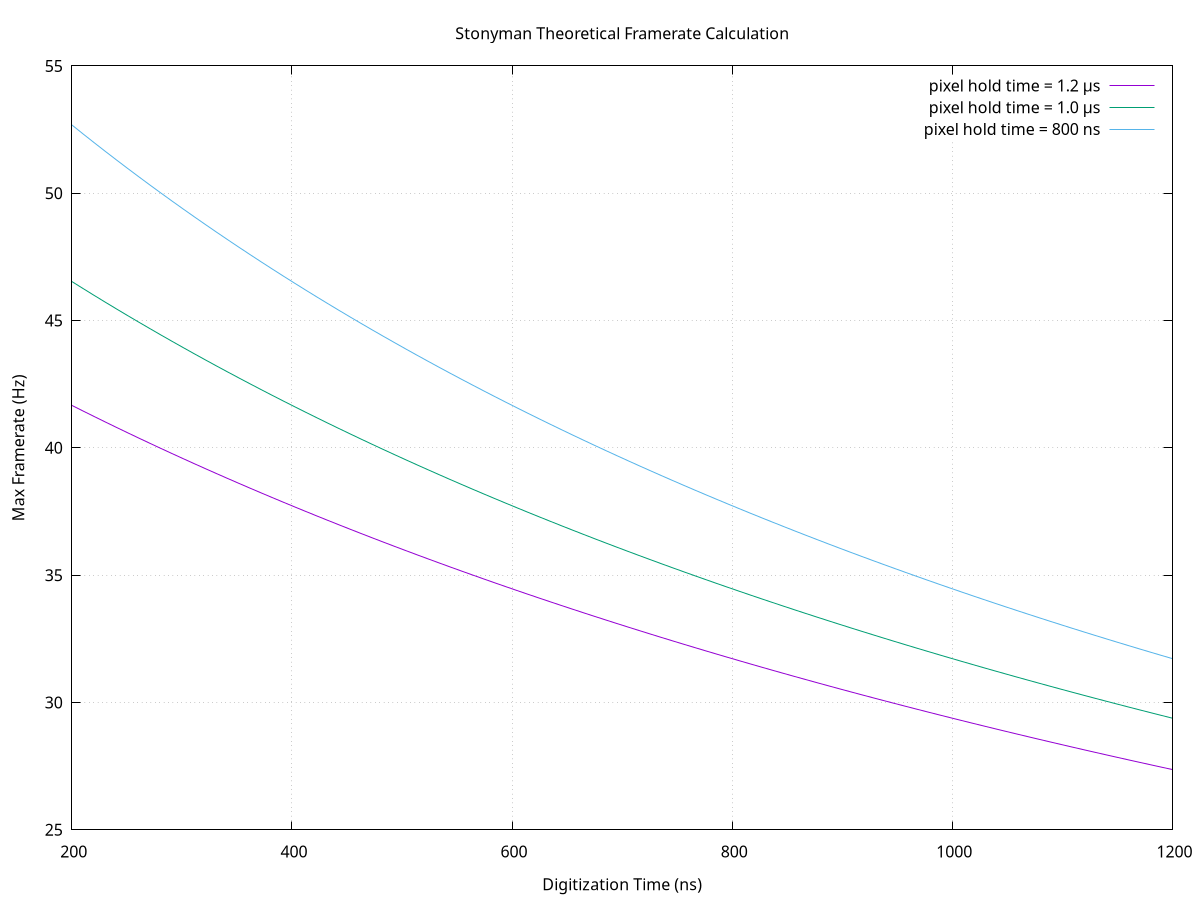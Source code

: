 #!/user/bin/gnuplot

set title "Stonyman Theoretical Framerate Calculation"
set xlabel "Digitization Time (ns)"
set xrange [200:1200]
set ylabel "Max Framerate (Hz)"
#set yrange [0:80]
set grid
#use this to move the key if necessary
set key top right

# output to file
set terminal pngcairo size 600,600 enhanced color
set output 'fig-stonyman-framerate.png'
#set terminal epslatex size 640,400 color
#set output 'fig-stonyman-power.

# caption
set label "asdf"

res_rows = 112;
res_cols = 112;
res = res_rows * res_cols;
t_ctrl = 250        # control line pulse width
t_pulse = t_ctrl*2  # time between start of a single control line pulse and the next

plot 1000000000/(((res-1)*t_pulse) + ((res_rows-1)*t_pulse*3) + (res* 1200 ) + (res*x)) with lines title "pixel hold time = 1.2 µs",\
     1000000000/(((res-1)*t_pulse) + ((res_rows-1)*t_pulse*3) + (res* 1000 ) + (res*x)) with lines title "pixel hold time = 1.0 µs",\
     1000000000/(((res-1)*t_pulse) + ((res_rows-1)*t_pulse*3) + (res*  800 ) + (res*x)) with lines title "pixel hold time = 800 ns"

#pause -1
